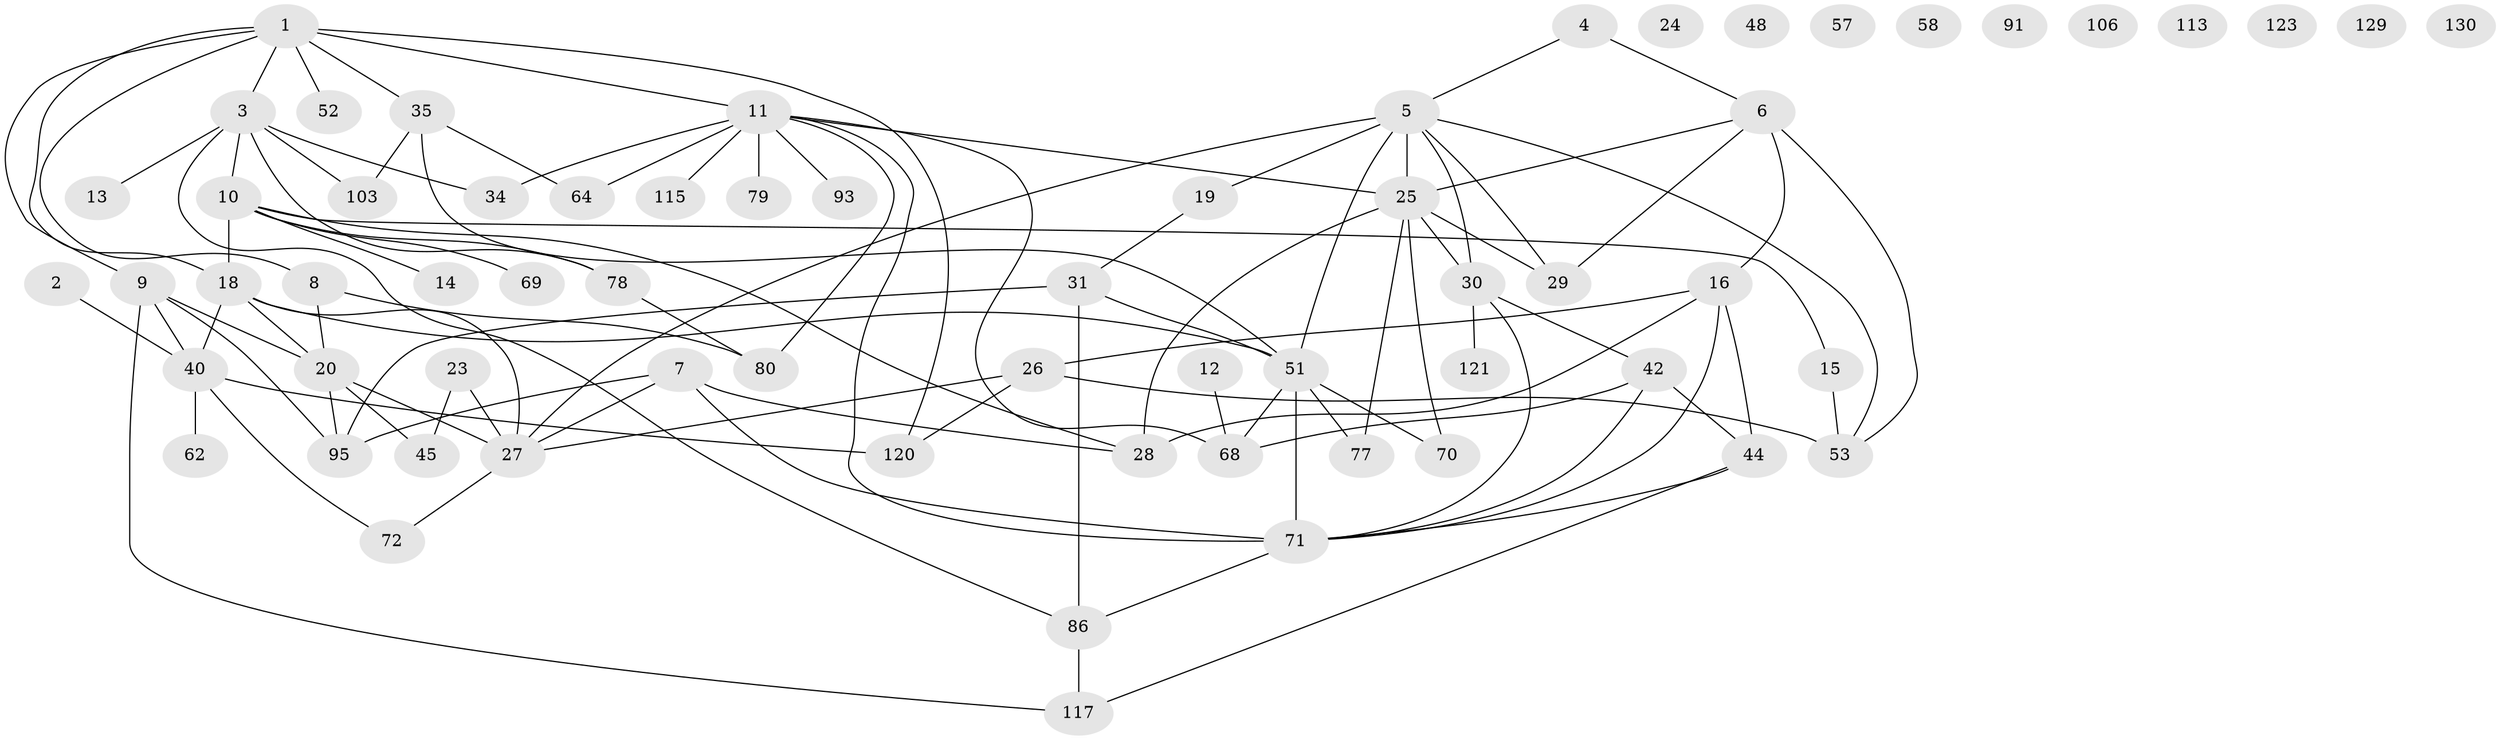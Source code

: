 // original degree distribution, {3: 0.2, 1: 0.17692307692307693, 2: 0.23846153846153847, 4: 0.17692307692307693, 5: 0.08461538461538462, 0: 0.06923076923076923, 6: 0.038461538461538464, 7: 0.015384615384615385}
// Generated by graph-tools (version 1.1) at 2025/12/03/09/25 04:12:54]
// undirected, 65 vertices, 102 edges
graph export_dot {
graph [start="1"]
  node [color=gray90,style=filled];
  1 [super="+47+22"];
  2;
  3 [super="+36+50"];
  4;
  5 [super="+17"];
  6 [super="+55"];
  7 [super="+37"];
  8 [super="+38"];
  9 [super="+33"];
  10 [super="+122+128"];
  11 [super="+111+105+107+87"];
  12;
  13;
  14;
  15 [super="+49"];
  16 [super="+41+75"];
  18 [super="+21"];
  19 [super="+82"];
  20 [super="+73"];
  23 [super="+110+112"];
  24 [super="+114"];
  25 [super="+98+65"];
  26 [super="+61"];
  27 [super="+94"];
  28;
  29 [super="+104"];
  30 [super="+74"];
  31;
  34;
  35 [super="+124"];
  40 [super="+96+97"];
  42 [super="+60"];
  44 [super="+116+99+56"];
  45 [super="+54"];
  48;
  51 [super="+76+92+67"];
  52;
  53 [super="+119+59"];
  57;
  58;
  62;
  64;
  68 [super="+101"];
  69;
  70;
  71 [super="+85"];
  72 [super="+81"];
  77 [super="+89"];
  78 [super="+88"];
  79;
  80;
  86 [super="+109"];
  91;
  93;
  95 [super="+102"];
  103;
  106;
  113;
  115;
  117 [super="+127"];
  120;
  121;
  123;
  129;
  130;
  1 -- 35;
  1 -- 120;
  1 -- 18;
  1 -- 3;
  1 -- 52;
  1 -- 8;
  1 -- 9;
  1 -- 11;
  2 -- 40;
  3 -- 13;
  3 -- 34;
  3 -- 86;
  3 -- 103;
  3 -- 10;
  3 -- 78;
  4 -- 6;
  4 -- 5;
  5 -- 19;
  5 -- 25;
  5 -- 51 [weight=2];
  5 -- 53;
  5 -- 27;
  5 -- 29;
  5 -- 30;
  6 -- 25;
  6 -- 29;
  6 -- 53;
  6 -- 16;
  7 -- 28;
  7 -- 71;
  7 -- 27 [weight=3];
  7 -- 95;
  8 -- 80;
  8 -- 20;
  9 -- 20;
  9 -- 117;
  9 -- 95;
  9 -- 40;
  10 -- 14 [weight=2];
  10 -- 28;
  10 -- 69;
  10 -- 15;
  10 -- 18;
  10 -- 78;
  11 -- 71;
  11 -- 25;
  11 -- 64;
  11 -- 68;
  11 -- 93;
  11 -- 79 [weight=2];
  11 -- 115;
  11 -- 80;
  11 -- 34;
  12 -- 68;
  15 -- 53 [weight=2];
  16 -- 28;
  16 -- 44;
  16 -- 26;
  16 -- 71;
  18 -- 51;
  18 -- 20;
  18 -- 40;
  18 -- 27;
  19 -- 31;
  20 -- 45;
  20 -- 95;
  20 -- 27;
  23 -- 45;
  23 -- 27;
  25 -- 77;
  25 -- 70;
  25 -- 28;
  25 -- 29 [weight=2];
  25 -- 30;
  26 -- 27;
  26 -- 120;
  26 -- 53;
  27 -- 72;
  30 -- 71;
  30 -- 121;
  30 -- 42;
  31 -- 86;
  31 -- 95;
  31 -- 51;
  35 -- 103;
  35 -- 64;
  35 -- 51;
  40 -- 120;
  40 -- 72;
  40 -- 62;
  42 -- 44;
  42 -- 68;
  42 -- 71;
  44 -- 71;
  44 -- 117;
  51 -- 70;
  51 -- 71 [weight=2];
  51 -- 68;
  51 -- 77;
  71 -- 86;
  78 -- 80;
  86 -- 117;
}
